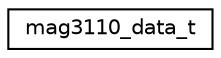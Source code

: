 digraph "Graphical Class Hierarchy"
{
 // LATEX_PDF_SIZE
  edge [fontname="Helvetica",fontsize="10",labelfontname="Helvetica",labelfontsize="10"];
  node [fontname="Helvetica",fontsize="10",shape=record];
  rankdir="LR";
  Node0 [label="mag3110_data_t",height=0.2,width=0.4,color="black", fillcolor="white", style="filled",URL="$structmag3110__data__t.html",tooltip="Data type for the result data."];
}
